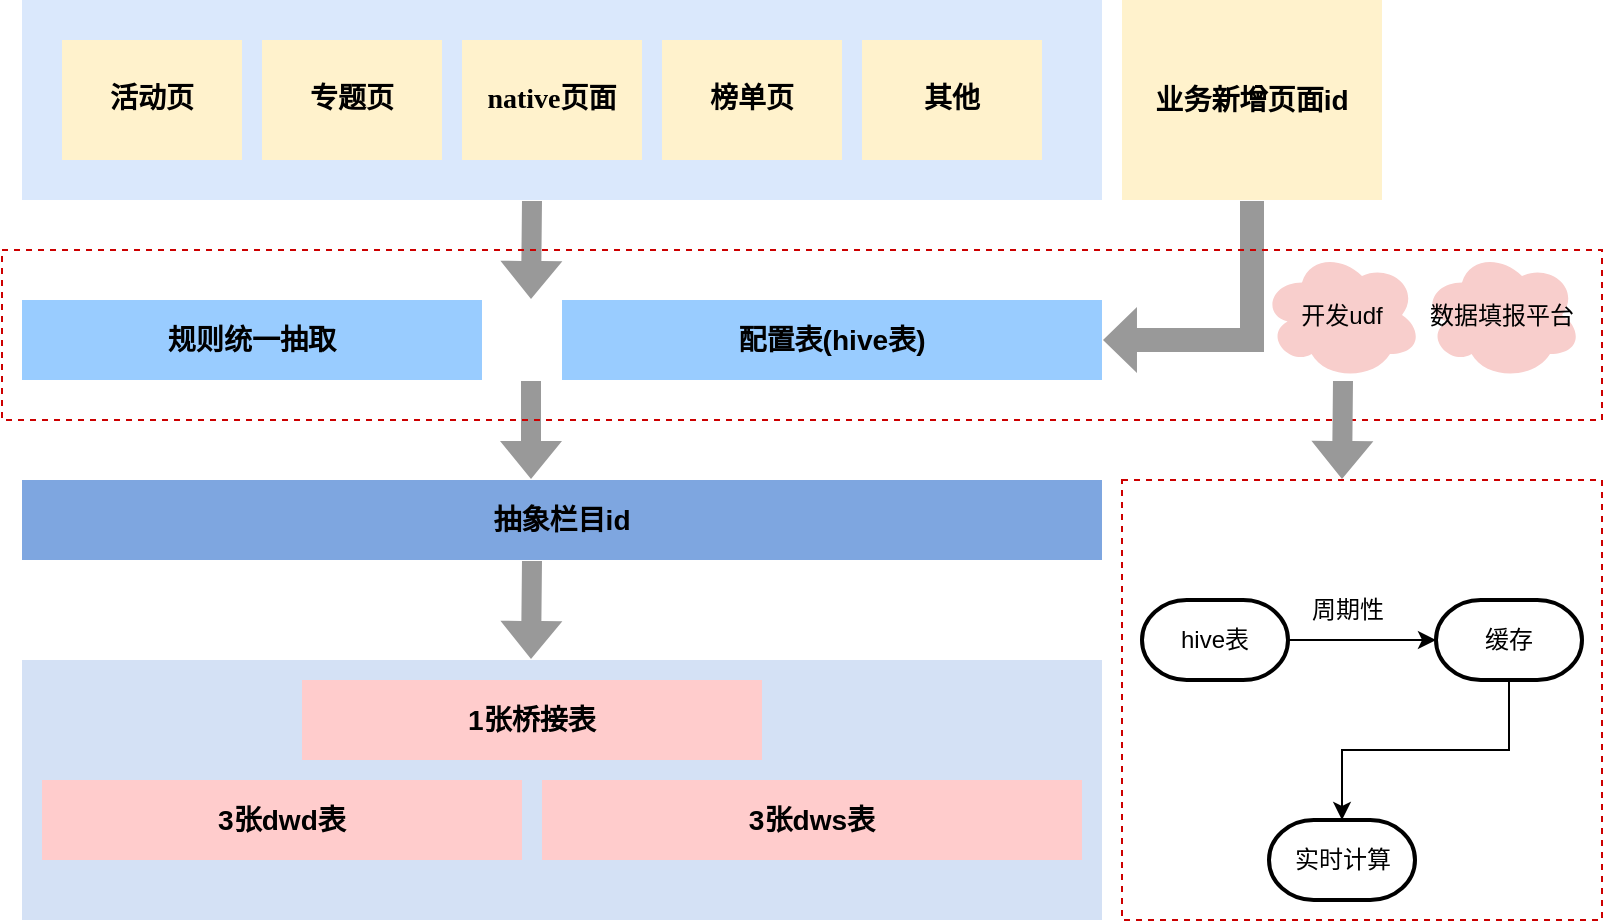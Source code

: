 <mxfile version="16.6.4" type="github">
  <diagram id="ZLGJGffp-yph2zPGGAwK" name="第 1 页">
    <mxGraphModel dx="1110" dy="413" grid="1" gridSize="10" guides="1" tooltips="1" connect="1" arrows="1" fold="1" page="1" pageScale="1" pageWidth="827" pageHeight="1169" math="0" shadow="0">
      <root>
        <mxCell id="0" />
        <mxCell id="1" parent="0" />
        <mxCell id="7lG7UyvzU5045cMSKAaZ-19" value="" style="rounded=0;whiteSpace=wrap;html=1;fontColor=none;fillColor=#D4E1F5;strokeColor=none;" vertex="1" parent="1">
          <mxGeometry x="130" y="420" width="540" height="130" as="geometry" />
        </mxCell>
        <mxCell id="7lG7UyvzU5045cMSKAaZ-12" value="" style="rounded=0;whiteSpace=wrap;html=1;fillColor=#DAE8FC;strokeColor=none;" vertex="1" parent="1">
          <mxGeometry x="130" y="90" width="540" height="100" as="geometry" />
        </mxCell>
        <mxCell id="T-cb4IlArOU8WCy4CD7B-2" value="&lt;div class=&quot;okr-block-clipboard&quot; style=&quot;font-size: 14px&quot;&gt;&lt;/div&gt;&lt;div style=&quot;font-size: 14px&quot;&gt;活动页&lt;/div&gt;" style="rounded=0;whiteSpace=wrap;html=1;sketch=0;fontStyle=1;fontFamily=Times New Roman;fontSize=14;strokeColor=none;fillColor=#fff2cc;" parent="1" vertex="1">
          <mxGeometry x="150" y="110" width="90" height="60" as="geometry" />
        </mxCell>
        <mxCell id="T-cb4IlArOU8WCy4CD7B-7" value="&lt;div class=&quot;okr-block-clipboard&quot; style=&quot;font-size: 14px&quot;&gt;&lt;/div&gt;&lt;h3 style=&quot;font-size: 14px&quot;&gt;native页面&lt;/h3&gt;" style="rounded=0;whiteSpace=wrap;html=1;sketch=0;fontStyle=1;fontFamily=Times New Roman;fontSize=14;strokeColor=none;fillColor=#fff2cc;" parent="1" vertex="1">
          <mxGeometry x="350" y="110" width="90" height="60" as="geometry" />
        </mxCell>
        <mxCell id="T-cb4IlArOU8WCy4CD7B-8" value="&lt;div class=&quot;okr-block-clipboard&quot; style=&quot;font-size: 14px;&quot;&gt;&lt;/div&gt;&lt;div style=&quot;font-size: 14px;&quot;&gt;榜单页&lt;/div&gt;" style="rounded=0;whiteSpace=wrap;html=1;sketch=0;fontStyle=1;fontFamily=Times New Roman;fontSize=14;strokeColor=none;fillColor=#fff2cc;" parent="1" vertex="1">
          <mxGeometry x="450" y="110" width="90" height="60" as="geometry" />
        </mxCell>
        <mxCell id="7lG7UyvzU5045cMSKAaZ-1" value="&lt;div class=&quot;okr-block-clipboard&quot; style=&quot;font-size: 14px&quot;&gt;&lt;/div&gt;&lt;div style=&quot;font-size: 14px&quot;&gt;其他&lt;/div&gt;" style="rounded=0;whiteSpace=wrap;html=1;sketch=0;fontStyle=1;fontFamily=Times New Roman;fontSize=14;strokeColor=none;fillColor=#FFF2CC;" vertex="1" parent="1">
          <mxGeometry x="550" y="110" width="90" height="60" as="geometry" />
        </mxCell>
        <mxCell id="7lG7UyvzU5045cMSKAaZ-2" value="&lt;h3&gt;规则统一抽取&lt;/h3&gt;" style="rounded=0;whiteSpace=wrap;html=1;fillColor=#99CCFF;strokeColor=none;" vertex="1" parent="1">
          <mxGeometry x="130" y="240" width="230" height="40" as="geometry" />
        </mxCell>
        <mxCell id="7lG7UyvzU5045cMSKAaZ-4" value="&lt;h3&gt;抽象栏目id&lt;/h3&gt;" style="rounded=0;whiteSpace=wrap;html=1;strokeColor=none;fillColor=#7EA6E0;" vertex="1" parent="1">
          <mxGeometry x="130" y="330" width="540" height="40" as="geometry" />
        </mxCell>
        <mxCell id="7lG7UyvzU5045cMSKAaZ-6" value="&lt;div class=&quot;okr-block-clipboard&quot; style=&quot;font-size: 14px&quot;&gt;&lt;/div&gt;&lt;div style=&quot;font-size: 14px&quot;&gt;专题页&lt;/div&gt;" style="rounded=0;whiteSpace=wrap;html=1;sketch=0;fontStyle=1;fontFamily=Times New Roman;fontSize=14;strokeColor=none;fillColor=#fff2cc;" vertex="1" parent="1">
          <mxGeometry x="250" y="110" width="90" height="60" as="geometry" />
        </mxCell>
        <mxCell id="7lG7UyvzU5045cMSKAaZ-7" value="" style="shape=flexArrow;endArrow=classic;html=1;rounded=0;strokeColor=none;fillColor=#999999;" edge="1" parent="1">
          <mxGeometry width="50" height="50" relative="1" as="geometry">
            <mxPoint x="385" y="190" as="sourcePoint" />
            <mxPoint x="384.5" y="240" as="targetPoint" />
          </mxGeometry>
        </mxCell>
        <mxCell id="7lG7UyvzU5045cMSKAaZ-8" value="" style="shape=flexArrow;endArrow=classic;html=1;rounded=0;strokeColor=none;fillColor=#999999;" edge="1" parent="1">
          <mxGeometry width="50" height="50" relative="1" as="geometry">
            <mxPoint x="384.5" y="280" as="sourcePoint" />
            <mxPoint x="384.5" y="330" as="targetPoint" />
          </mxGeometry>
        </mxCell>
        <mxCell id="7lG7UyvzU5045cMSKAaZ-14" value="&lt;h3&gt;1张桥接表&lt;/h3&gt;" style="rounded=0;whiteSpace=wrap;html=1;strokeColor=none;fillColor=#FFCCCC;" vertex="1" parent="1">
          <mxGeometry x="270" y="430" width="230" height="40" as="geometry" />
        </mxCell>
        <mxCell id="7lG7UyvzU5045cMSKAaZ-15" value="&lt;h3&gt;3张dwd表&lt;/h3&gt;" style="rounded=0;whiteSpace=wrap;html=1;strokeColor=none;fillColor=#FFCCCC;" vertex="1" parent="1">
          <mxGeometry x="140" y="480" width="240" height="40" as="geometry" />
        </mxCell>
        <mxCell id="7lG7UyvzU5045cMSKAaZ-16" value="&lt;h3&gt;3张dws表&lt;/h3&gt;" style="rounded=0;whiteSpace=wrap;html=1;strokeColor=none;fillColor=#FFCCCC;" vertex="1" parent="1">
          <mxGeometry x="390" y="480" width="270" height="40" as="geometry" />
        </mxCell>
        <mxCell id="7lG7UyvzU5045cMSKAaZ-17" value="" style="shape=flexArrow;endArrow=classic;html=1;rounded=0;strokeColor=none;fillColor=#999999;" edge="1" parent="1">
          <mxGeometry width="50" height="50" relative="1" as="geometry">
            <mxPoint x="385" y="370" as="sourcePoint" />
            <mxPoint x="384.5" y="420" as="targetPoint" />
          </mxGeometry>
        </mxCell>
        <mxCell id="7lG7UyvzU5045cMSKAaZ-21" value="&lt;h3&gt;配置表(hive表)&lt;/h3&gt;" style="rounded=0;whiteSpace=wrap;html=1;fillColor=#99CCFF;strokeColor=none;" vertex="1" parent="1">
          <mxGeometry x="400" y="240" width="270" height="40" as="geometry" />
        </mxCell>
        <mxCell id="7lG7UyvzU5045cMSKAaZ-23" value="&lt;h3&gt;业务新增页面id&lt;/h3&gt;" style="rounded=0;whiteSpace=wrap;html=1;fillColor=#FFF2CC;strokeColor=none;" vertex="1" parent="1">
          <mxGeometry x="680" y="90" width="130" height="100" as="geometry" />
        </mxCell>
        <mxCell id="7lG7UyvzU5045cMSKAaZ-26" value="" style="shape=flexArrow;endArrow=classic;html=1;rounded=0;strokeColor=none;fillColor=#999999;entryX=1;entryY=0.5;entryDx=0;entryDy=0;width=12;endSize=5.33;exitX=0.5;exitY=1;exitDx=0;exitDy=0;" edge="1" parent="1" source="7lG7UyvzU5045cMSKAaZ-23" target="7lG7UyvzU5045cMSKAaZ-21">
          <mxGeometry width="50" height="50" relative="1" as="geometry">
            <mxPoint x="745" y="230" as="sourcePoint" />
            <mxPoint x="744.5" y="240" as="targetPoint" />
            <Array as="points">
              <mxPoint x="745" y="260" />
              <mxPoint x="700" y="260" />
            </Array>
          </mxGeometry>
        </mxCell>
        <mxCell id="7lG7UyvzU5045cMSKAaZ-27" value="" style="rounded=0;whiteSpace=wrap;html=1;dashed=1;fontColor=none;strokeColor=#CC0000;fillColor=none;" vertex="1" parent="1">
          <mxGeometry x="120" y="215" width="800" height="85" as="geometry" />
        </mxCell>
        <mxCell id="7lG7UyvzU5045cMSKAaZ-30" value="数据填报平台" style="ellipse;shape=cloud;whiteSpace=wrap;html=1;dashed=1;fontColor=none;strokeColor=none;fillColor=#F8CECC;" vertex="1" parent="1">
          <mxGeometry x="830" y="215" width="80" height="65" as="geometry" />
        </mxCell>
        <mxCell id="7lG7UyvzU5045cMSKAaZ-31" value="开发udf" style="ellipse;shape=cloud;whiteSpace=wrap;html=1;dashed=1;fontColor=none;strokeColor=none;fillColor=#F8CECC;" vertex="1" parent="1">
          <mxGeometry x="750" y="215" width="80" height="65" as="geometry" />
        </mxCell>
        <mxCell id="7lG7UyvzU5045cMSKAaZ-33" value="" style="rounded=0;whiteSpace=wrap;html=1;dashed=1;fontColor=none;strokeColor=#CC0000;fillColor=none;" vertex="1" parent="1">
          <mxGeometry x="680" y="330" width="240" height="220" as="geometry" />
        </mxCell>
        <mxCell id="7lG7UyvzU5045cMSKAaZ-38" value="" style="shape=flexArrow;endArrow=classic;html=1;rounded=0;strokeColor=none;fillColor=#999999;" edge="1" parent="1">
          <mxGeometry width="50" height="50" relative="1" as="geometry">
            <mxPoint x="790.5" y="280" as="sourcePoint" />
            <mxPoint x="790" y="330" as="targetPoint" />
          </mxGeometry>
        </mxCell>
        <mxCell id="7lG7UyvzU5045cMSKAaZ-47" style="edgeStyle=orthogonalEdgeStyle;rounded=0;orthogonalLoop=1;jettySize=auto;html=1;exitX=0.5;exitY=1;exitDx=0;exitDy=0;exitPerimeter=0;fontColor=none;fillColor=#999999;" edge="1" parent="1" source="7lG7UyvzU5045cMSKAaZ-40" target="7lG7UyvzU5045cMSKAaZ-44">
          <mxGeometry relative="1" as="geometry" />
        </mxCell>
        <mxCell id="7lG7UyvzU5045cMSKAaZ-40" value="缓存" style="strokeWidth=2;html=1;shape=mxgraph.flowchart.terminator;whiteSpace=wrap;fontColor=none;fillColor=default;" vertex="1" parent="1">
          <mxGeometry x="837" y="390" width="73" height="40" as="geometry" />
        </mxCell>
        <mxCell id="7lG7UyvzU5045cMSKAaZ-42" style="edgeStyle=orthogonalEdgeStyle;rounded=0;orthogonalLoop=1;jettySize=auto;html=1;exitX=1;exitY=0.5;exitDx=0;exitDy=0;exitPerimeter=0;fontColor=none;fillColor=#999999;" edge="1" parent="1" source="7lG7UyvzU5045cMSKAaZ-41" target="7lG7UyvzU5045cMSKAaZ-40">
          <mxGeometry relative="1" as="geometry" />
        </mxCell>
        <mxCell id="7lG7UyvzU5045cMSKAaZ-41" value="hive表" style="strokeWidth=2;html=1;shape=mxgraph.flowchart.terminator;whiteSpace=wrap;fontColor=none;fillColor=default;" vertex="1" parent="1">
          <mxGeometry x="690" y="390" width="73" height="40" as="geometry" />
        </mxCell>
        <mxCell id="7lG7UyvzU5045cMSKAaZ-44" value="实时计算" style="strokeWidth=2;html=1;shape=mxgraph.flowchart.terminator;whiteSpace=wrap;fontColor=none;fillColor=default;" vertex="1" parent="1">
          <mxGeometry x="753.5" y="500" width="73" height="40" as="geometry" />
        </mxCell>
        <mxCell id="7lG7UyvzU5045cMSKAaZ-46" value="周期性" style="text;html=1;strokeColor=none;fillColor=none;align=center;verticalAlign=middle;whiteSpace=wrap;rounded=0;fontColor=none;" vertex="1" parent="1">
          <mxGeometry x="763" y="380" width="60" height="30" as="geometry" />
        </mxCell>
      </root>
    </mxGraphModel>
  </diagram>
</mxfile>
